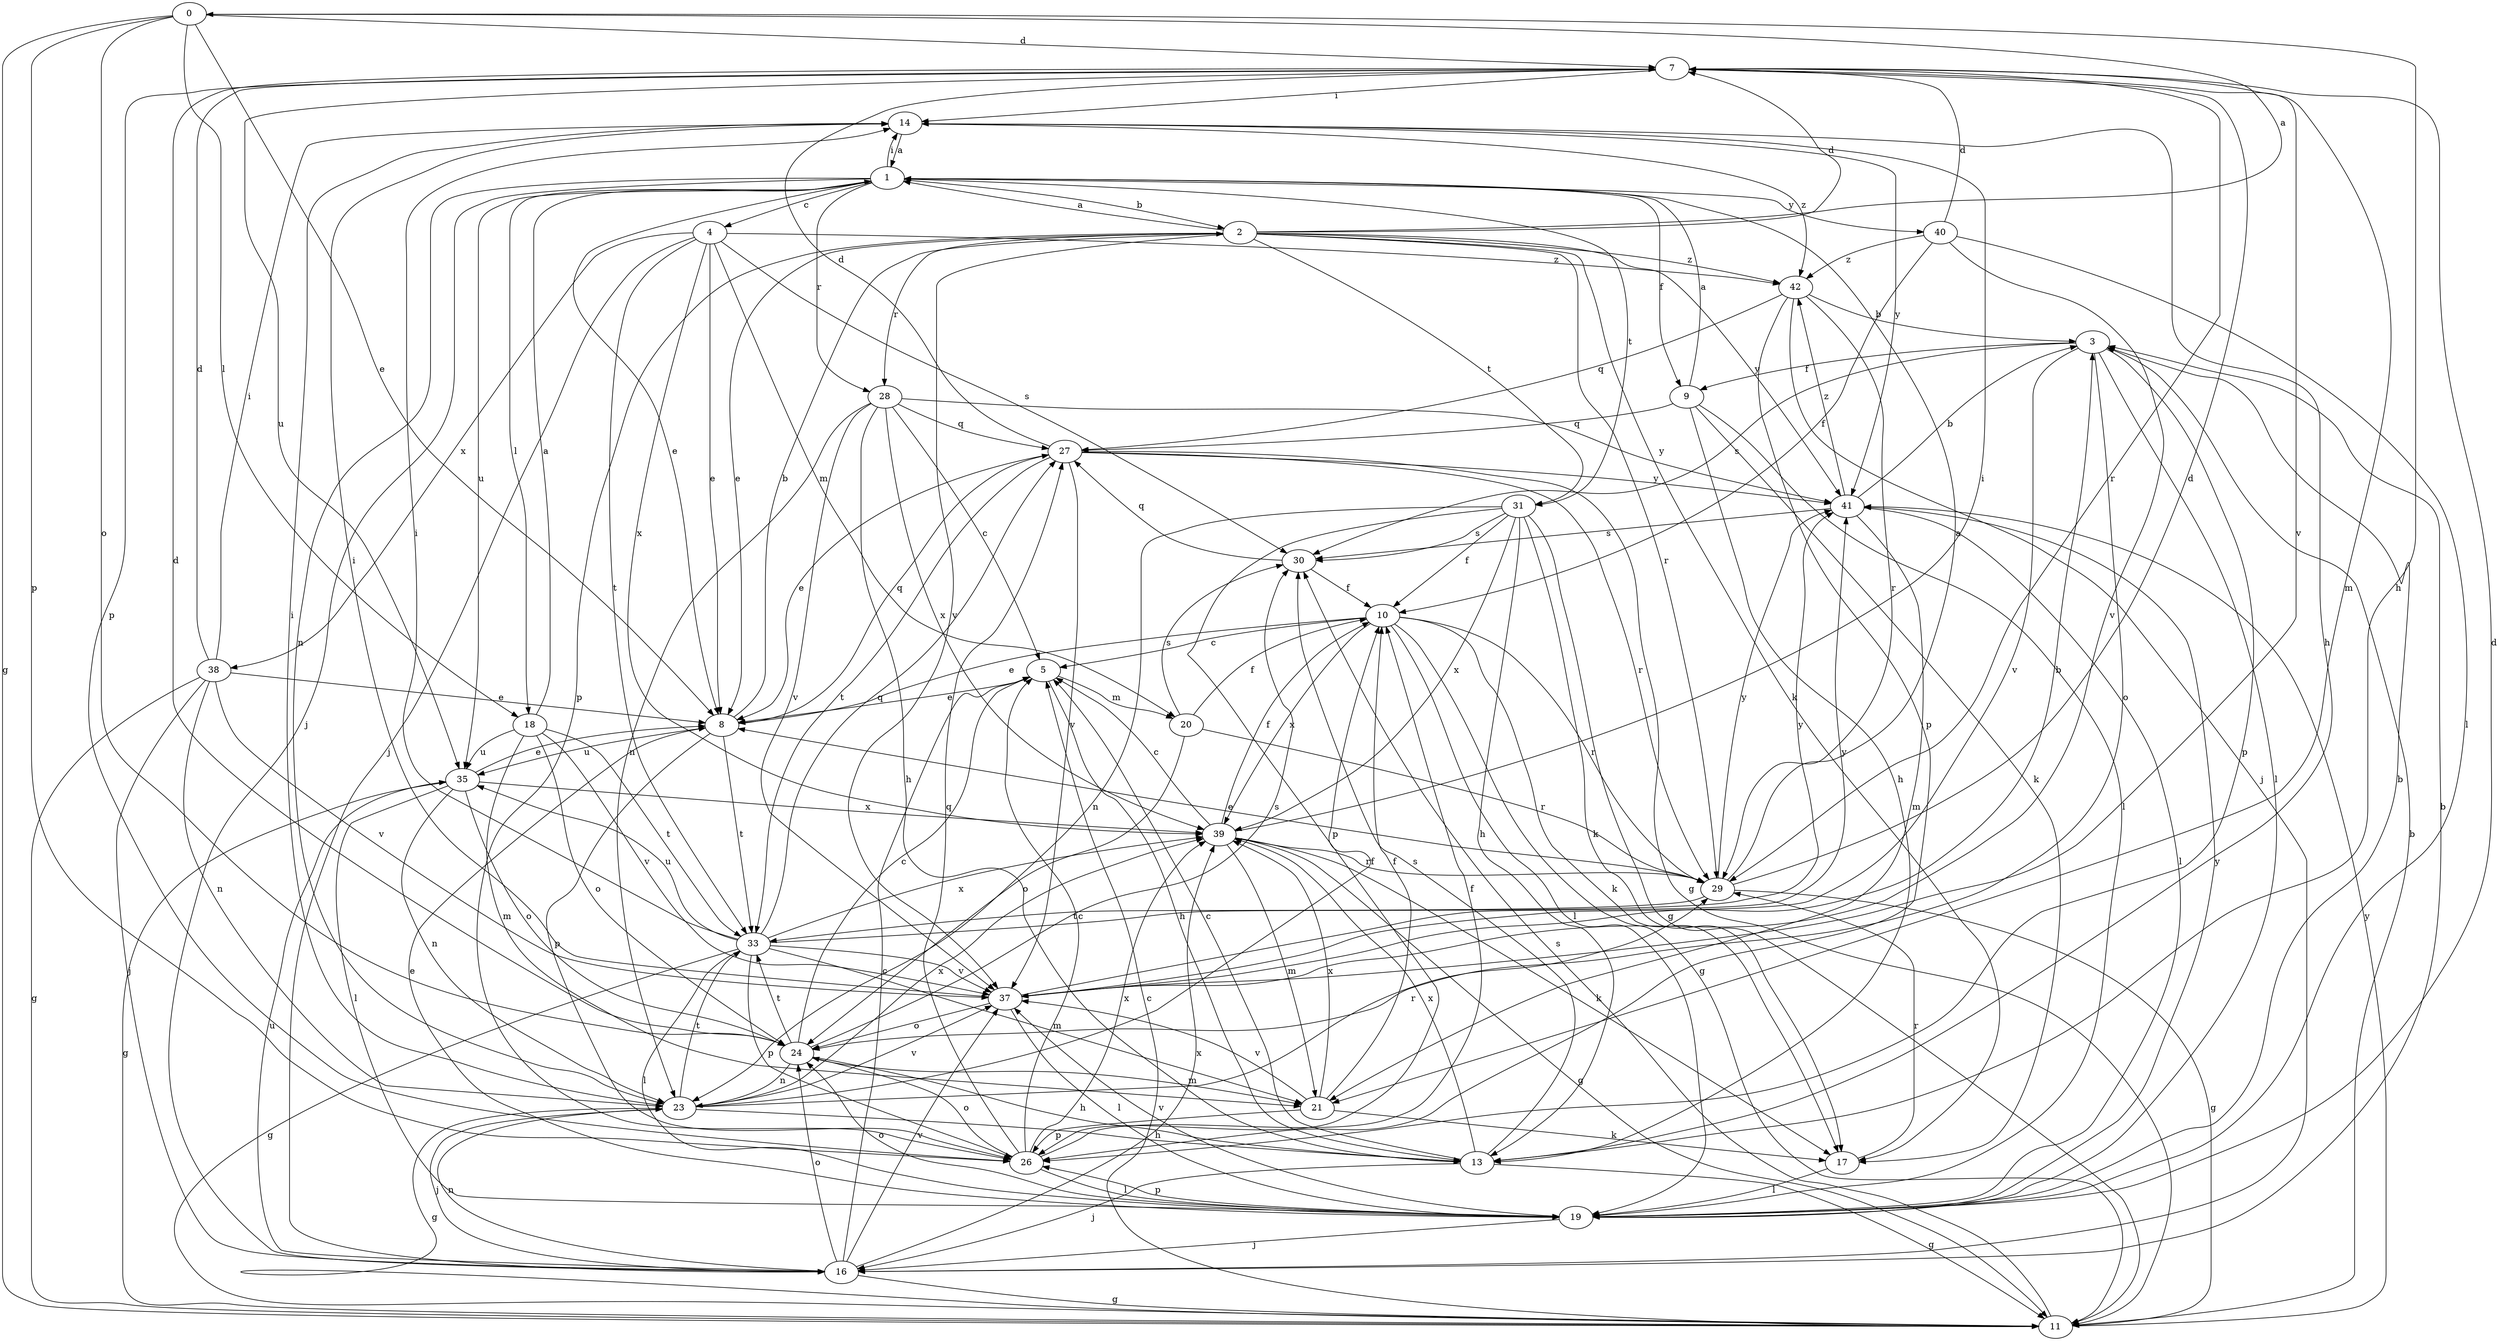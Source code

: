 strict digraph  {
0;
1;
2;
3;
4;
5;
7;
8;
9;
10;
11;
13;
14;
16;
17;
18;
19;
20;
21;
23;
24;
26;
27;
28;
29;
30;
31;
33;
35;
37;
38;
39;
40;
41;
42;
0 -> 7  [label=d];
0 -> 8  [label=e];
0 -> 11  [label=g];
0 -> 13  [label=h];
0 -> 18  [label=l];
0 -> 24  [label=o];
0 -> 26  [label=p];
1 -> 2  [label=b];
1 -> 4  [label=c];
1 -> 8  [label=e];
1 -> 9  [label=f];
1 -> 14  [label=i];
1 -> 16  [label=j];
1 -> 18  [label=l];
1 -> 23  [label=n];
1 -> 28  [label=r];
1 -> 31  [label=t];
1 -> 35  [label=u];
1 -> 40  [label=y];
2 -> 0  [label=a];
2 -> 1  [label=a];
2 -> 7  [label=d];
2 -> 8  [label=e];
2 -> 17  [label=k];
2 -> 26  [label=p];
2 -> 28  [label=r];
2 -> 29  [label=r];
2 -> 31  [label=t];
2 -> 37  [label=v];
2 -> 41  [label=y];
2 -> 42  [label=z];
3 -> 9  [label=f];
3 -> 19  [label=l];
3 -> 24  [label=o];
3 -> 26  [label=p];
3 -> 30  [label=s];
3 -> 37  [label=v];
4 -> 8  [label=e];
4 -> 16  [label=j];
4 -> 20  [label=m];
4 -> 30  [label=s];
4 -> 33  [label=t];
4 -> 38  [label=x];
4 -> 39  [label=x];
4 -> 42  [label=z];
5 -> 8  [label=e];
5 -> 13  [label=h];
5 -> 20  [label=m];
7 -> 14  [label=i];
7 -> 21  [label=m];
7 -> 26  [label=p];
7 -> 29  [label=r];
7 -> 35  [label=u];
7 -> 37  [label=v];
8 -> 2  [label=b];
8 -> 26  [label=p];
8 -> 27  [label=q];
8 -> 33  [label=t];
8 -> 35  [label=u];
9 -> 1  [label=a];
9 -> 13  [label=h];
9 -> 17  [label=k];
9 -> 19  [label=l];
9 -> 27  [label=q];
10 -> 5  [label=c];
10 -> 8  [label=e];
10 -> 11  [label=g];
10 -> 17  [label=k];
10 -> 19  [label=l];
10 -> 29  [label=r];
10 -> 39  [label=x];
11 -> 3  [label=b];
11 -> 5  [label=c];
11 -> 30  [label=s];
11 -> 41  [label=y];
13 -> 5  [label=c];
13 -> 11  [label=g];
13 -> 16  [label=j];
13 -> 30  [label=s];
13 -> 39  [label=x];
14 -> 1  [label=a];
14 -> 13  [label=h];
14 -> 41  [label=y];
14 -> 42  [label=z];
16 -> 3  [label=b];
16 -> 5  [label=c];
16 -> 11  [label=g];
16 -> 23  [label=n];
16 -> 24  [label=o];
16 -> 35  [label=u];
16 -> 37  [label=v];
16 -> 39  [label=x];
17 -> 19  [label=l];
17 -> 29  [label=r];
18 -> 1  [label=a];
18 -> 21  [label=m];
18 -> 24  [label=o];
18 -> 33  [label=t];
18 -> 35  [label=u];
18 -> 37  [label=v];
19 -> 3  [label=b];
19 -> 7  [label=d];
19 -> 8  [label=e];
19 -> 16  [label=j];
19 -> 24  [label=o];
19 -> 26  [label=p];
19 -> 37  [label=v];
19 -> 41  [label=y];
20 -> 10  [label=f];
20 -> 24  [label=o];
20 -> 29  [label=r];
20 -> 30  [label=s];
21 -> 10  [label=f];
21 -> 17  [label=k];
21 -> 26  [label=p];
21 -> 37  [label=v];
21 -> 39  [label=x];
23 -> 10  [label=f];
23 -> 11  [label=g];
23 -> 13  [label=h];
23 -> 14  [label=i];
23 -> 16  [label=j];
23 -> 29  [label=r];
23 -> 33  [label=t];
23 -> 37  [label=v];
23 -> 39  [label=x];
24 -> 5  [label=c];
24 -> 7  [label=d];
24 -> 13  [label=h];
24 -> 21  [label=m];
24 -> 23  [label=n];
24 -> 30  [label=s];
24 -> 33  [label=t];
26 -> 5  [label=c];
26 -> 10  [label=f];
26 -> 19  [label=l];
26 -> 24  [label=o];
26 -> 27  [label=q];
26 -> 39  [label=x];
27 -> 7  [label=d];
27 -> 8  [label=e];
27 -> 11  [label=g];
27 -> 29  [label=r];
27 -> 33  [label=t];
27 -> 37  [label=v];
27 -> 41  [label=y];
28 -> 5  [label=c];
28 -> 13  [label=h];
28 -> 23  [label=n];
28 -> 27  [label=q];
28 -> 37  [label=v];
28 -> 39  [label=x];
28 -> 41  [label=y];
29 -> 1  [label=a];
29 -> 7  [label=d];
29 -> 8  [label=e];
29 -> 11  [label=g];
29 -> 33  [label=t];
29 -> 41  [label=y];
30 -> 10  [label=f];
30 -> 27  [label=q];
31 -> 10  [label=f];
31 -> 11  [label=g];
31 -> 13  [label=h];
31 -> 17  [label=k];
31 -> 23  [label=n];
31 -> 26  [label=p];
31 -> 30  [label=s];
31 -> 39  [label=x];
33 -> 11  [label=g];
33 -> 14  [label=i];
33 -> 19  [label=l];
33 -> 21  [label=m];
33 -> 26  [label=p];
33 -> 27  [label=q];
33 -> 35  [label=u];
33 -> 37  [label=v];
33 -> 39  [label=x];
33 -> 41  [label=y];
35 -> 8  [label=e];
35 -> 11  [label=g];
35 -> 19  [label=l];
35 -> 23  [label=n];
35 -> 24  [label=o];
35 -> 39  [label=x];
37 -> 3  [label=b];
37 -> 14  [label=i];
37 -> 19  [label=l];
37 -> 24  [label=o];
37 -> 41  [label=y];
38 -> 7  [label=d];
38 -> 8  [label=e];
38 -> 11  [label=g];
38 -> 14  [label=i];
38 -> 16  [label=j];
38 -> 23  [label=n];
38 -> 37  [label=v];
39 -> 5  [label=c];
39 -> 10  [label=f];
39 -> 11  [label=g];
39 -> 14  [label=i];
39 -> 17  [label=k];
39 -> 21  [label=m];
39 -> 29  [label=r];
40 -> 7  [label=d];
40 -> 10  [label=f];
40 -> 19  [label=l];
40 -> 37  [label=v];
40 -> 42  [label=z];
41 -> 3  [label=b];
41 -> 19  [label=l];
41 -> 21  [label=m];
41 -> 30  [label=s];
41 -> 42  [label=z];
42 -> 3  [label=b];
42 -> 16  [label=j];
42 -> 26  [label=p];
42 -> 27  [label=q];
42 -> 29  [label=r];
}
